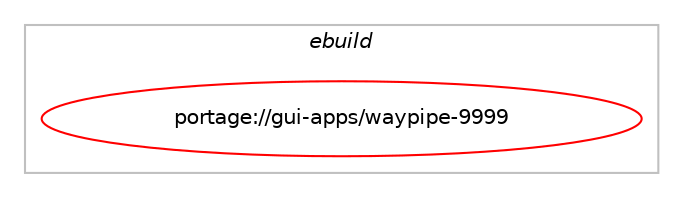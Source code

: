 digraph prolog {

# *************
# Graph options
# *************

newrank=true;
concentrate=true;
compound=true;
graph [rankdir=LR,fontname=Helvetica,fontsize=10,ranksep=1.5];#, ranksep=2.5, nodesep=0.2];
edge  [arrowhead=vee];
node  [fontname=Helvetica,fontsize=10];

# **********
# The ebuild
# **********

subgraph cluster_leftcol {
color=gray;
label=<<i>ebuild</i>>;
id [label="portage://gui-apps/waypipe-9999", color=red, width=4, href="../gui-apps/waypipe-9999.svg"];
}

# ****************
# The dependencies
# ****************

subgraph cluster_midcol {
color=gray;
label=<<i>dependencies</i>>;
subgraph cluster_compile {
fillcolor="#eeeeee";
style=filled;
label=<<i>compile</i>>;
# *** BEGIN UNKNOWN DEPENDENCY TYPE (TODO) ***
# id -> equal(use_conditional_group(positive,dmabuf,portage://gui-apps/waypipe-9999,[package_dependency(portage://gui-apps/waypipe-9999,install,no,media-libs,mesa,none,[,,],[],[use(enable(gbm),positive),use(optenable(vaapi),none),use(enable(wayland),none)]),package_dependency(portage://gui-apps/waypipe-9999,install,no,x11-libs,libdrm,none,[,,],[],[])]))
# *** END UNKNOWN DEPENDENCY TYPE (TODO) ***

# *** BEGIN UNKNOWN DEPENDENCY TYPE (TODO) ***
# id -> equal(use_conditional_group(positive,ffmpeg,portage://gui-apps/waypipe-9999,[package_dependency(portage://gui-apps/waypipe-9999,install,no,media-video,ffmpeg,none,[,,],[],[use(enable(x264),none),use(optenable(vaapi),none)])]))
# *** END UNKNOWN DEPENDENCY TYPE (TODO) ***

# *** BEGIN UNKNOWN DEPENDENCY TYPE (TODO) ***
# id -> equal(use_conditional_group(positive,lz4,portage://gui-apps/waypipe-9999,[package_dependency(portage://gui-apps/waypipe-9999,install,no,app-arch,lz4,none,[,,],[],[])]))
# *** END UNKNOWN DEPENDENCY TYPE (TODO) ***

# *** BEGIN UNKNOWN DEPENDENCY TYPE (TODO) ***
# id -> equal(use_conditional_group(positive,systemtap,portage://gui-apps/waypipe-9999,[package_dependency(portage://gui-apps/waypipe-9999,install,no,dev-debug,systemtap,none,[,,],[],[])]))
# *** END UNKNOWN DEPENDENCY TYPE (TODO) ***

# *** BEGIN UNKNOWN DEPENDENCY TYPE (TODO) ***
# id -> equal(use_conditional_group(positive,vaapi,portage://gui-apps/waypipe-9999,[package_dependency(portage://gui-apps/waypipe-9999,install,no,media-libs,libva,none,[,,],[],[use(enable(drm),positive),use(enable(wayland),none)])]))
# *** END UNKNOWN DEPENDENCY TYPE (TODO) ***

# *** BEGIN UNKNOWN DEPENDENCY TYPE (TODO) ***
# id -> equal(use_conditional_group(positive,zstd,portage://gui-apps/waypipe-9999,[package_dependency(portage://gui-apps/waypipe-9999,install,no,app-arch,zstd,none,[,,],[],[])]))
# *** END UNKNOWN DEPENDENCY TYPE (TODO) ***

}
subgraph cluster_compileandrun {
fillcolor="#eeeeee";
style=filled;
label=<<i>compile and run</i>>;
}
subgraph cluster_run {
fillcolor="#eeeeee";
style=filled;
label=<<i>run</i>>;
# *** BEGIN UNKNOWN DEPENDENCY TYPE (TODO) ***
# id -> equal(use_conditional_group(positive,dmabuf,portage://gui-apps/waypipe-9999,[package_dependency(portage://gui-apps/waypipe-9999,run,no,media-libs,mesa,none,[,,],[],[use(enable(gbm),positive),use(optenable(vaapi),none),use(enable(wayland),none)]),package_dependency(portage://gui-apps/waypipe-9999,run,no,x11-libs,libdrm,none,[,,],[],[])]))
# *** END UNKNOWN DEPENDENCY TYPE (TODO) ***

# *** BEGIN UNKNOWN DEPENDENCY TYPE (TODO) ***
# id -> equal(use_conditional_group(positive,ffmpeg,portage://gui-apps/waypipe-9999,[package_dependency(portage://gui-apps/waypipe-9999,run,no,media-video,ffmpeg,none,[,,],[],[use(enable(x264),none),use(optenable(vaapi),none)])]))
# *** END UNKNOWN DEPENDENCY TYPE (TODO) ***

# *** BEGIN UNKNOWN DEPENDENCY TYPE (TODO) ***
# id -> equal(use_conditional_group(positive,lz4,portage://gui-apps/waypipe-9999,[package_dependency(portage://gui-apps/waypipe-9999,run,no,app-arch,lz4,none,[,,],[],[])]))
# *** END UNKNOWN DEPENDENCY TYPE (TODO) ***

# *** BEGIN UNKNOWN DEPENDENCY TYPE (TODO) ***
# id -> equal(use_conditional_group(positive,systemtap,portage://gui-apps/waypipe-9999,[package_dependency(portage://gui-apps/waypipe-9999,run,no,dev-debug,systemtap,none,[,,],[],[])]))
# *** END UNKNOWN DEPENDENCY TYPE (TODO) ***

# *** BEGIN UNKNOWN DEPENDENCY TYPE (TODO) ***
# id -> equal(use_conditional_group(positive,vaapi,portage://gui-apps/waypipe-9999,[package_dependency(portage://gui-apps/waypipe-9999,run,no,media-libs,libva,none,[,,],[],[use(enable(drm),positive),use(enable(wayland),none)])]))
# *** END UNKNOWN DEPENDENCY TYPE (TODO) ***

# *** BEGIN UNKNOWN DEPENDENCY TYPE (TODO) ***
# id -> equal(use_conditional_group(positive,zstd,portage://gui-apps/waypipe-9999,[package_dependency(portage://gui-apps/waypipe-9999,run,no,app-arch,zstd,none,[,,],[],[])]))
# *** END UNKNOWN DEPENDENCY TYPE (TODO) ***

}
}

# **************
# The candidates
# **************

subgraph cluster_choices {
rank=same;
color=gray;
label=<<i>candidates</i>>;

}

}
